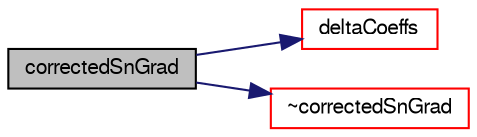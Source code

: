 digraph "correctedSnGrad"
{
  bgcolor="transparent";
  edge [fontname="FreeSans",fontsize="10",labelfontname="FreeSans",labelfontsize="10"];
  node [fontname="FreeSans",fontsize="10",shape=record];
  rankdir="LR";
  Node2 [label="correctedSnGrad",height=0.2,width=0.4,color="black", fillcolor="grey75", style="filled", fontcolor="black"];
  Node2 -> Node3 [color="midnightblue",fontsize="10",style="solid",fontname="FreeSans"];
  Node3 [label="deltaCoeffs",height=0.2,width=0.4,color="red",URL="$a22594.html#a667ebdf633f1e589149d9502f9b566b0",tooltip="Return the interpolation weighting factors for the given field. "];
  Node2 -> Node316 [color="midnightblue",fontsize="10",style="solid",fontname="FreeSans"];
  Node316 [label="~correctedSnGrad",height=0.2,width=0.4,color="red",URL="$a22594.html#a7f264c286f9b19b76aa8baa220539de5",tooltip="Destructor. "];
}
